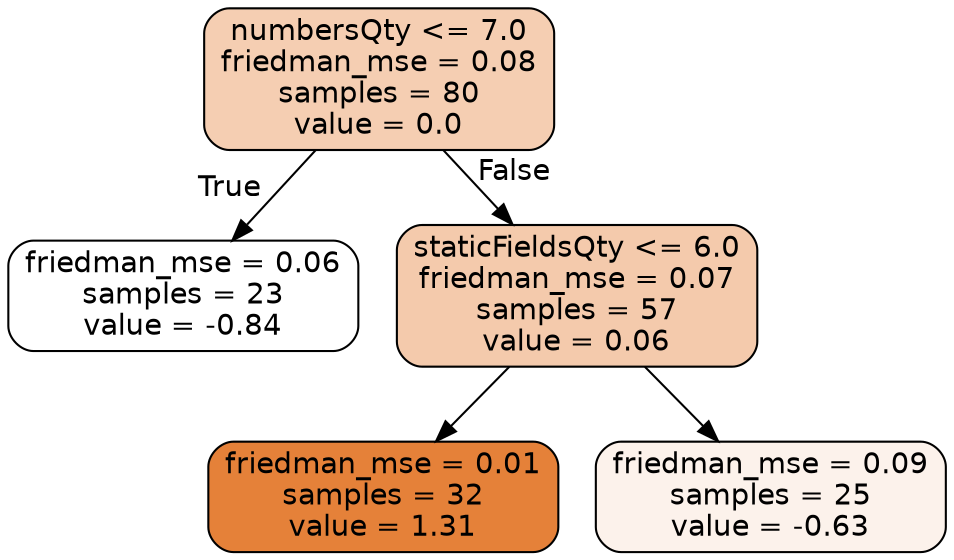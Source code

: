 digraph Tree {
node [shape=box, style="filled, rounded", color="black", fontname="helvetica"] ;
edge [fontname="helvetica"] ;
0 [label="numbersQty <= 7.0\nfriedman_mse = 0.08\nsamples = 80\nvalue = 0.0", fillcolor="#f5ceb2"] ;
1 [label="friedman_mse = 0.06\nsamples = 23\nvalue = -0.84", fillcolor="#ffffff"] ;
0 -> 1 [labeldistance=2.5, labelangle=45, headlabel="True"] ;
2 [label="staticFieldsQty <= 6.0\nfriedman_mse = 0.07\nsamples = 57\nvalue = 0.06", fillcolor="#f4caac"] ;
0 -> 2 [labeldistance=2.5, labelangle=-45, headlabel="False"] ;
3 [label="friedman_mse = 0.01\nsamples = 32\nvalue = 1.31", fillcolor="#e58139"] ;
2 -> 3 ;
4 [label="friedman_mse = 0.09\nsamples = 25\nvalue = -0.63", fillcolor="#fcf2eb"] ;
2 -> 4 ;
}
